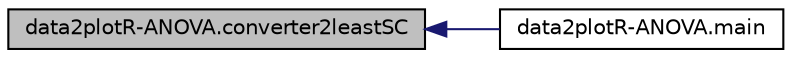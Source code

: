 digraph "data2plotR-ANOVA.converter2leastSC"
{
  edge [fontname="Helvetica",fontsize="10",labelfontname="Helvetica",labelfontsize="10"];
  node [fontname="Helvetica",fontsize="10",shape=record];
  rankdir="LR";
  Node7 [label="data2plotR-ANOVA.converter2leastSC",height=0.2,width=0.4,color="black", fillcolor="grey75", style="filled", fontcolor="black"];
  Node7 -> Node8 [dir="back",color="midnightblue",fontsize="10",style="solid"];
  Node8 [label="data2plotR-ANOVA.main",height=0.2,width=0.4,color="black", fillcolor="white", style="filled",URL="$namespacedata2plot_r-_a_n_o_v_a.html#ab3d02ce013a6854a4157d2b785dd4039"];
}

